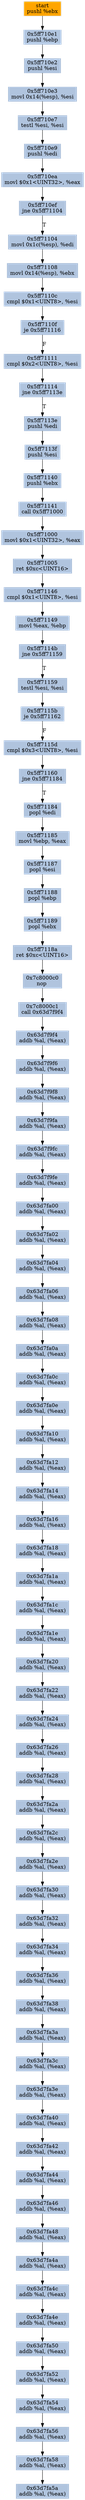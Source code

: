 digraph G {
node[shape=rectangle,style=filled,fillcolor=lightsteelblue,color=lightsteelblue]
bgcolor="transparent"
a0x5ff710e0pushl_ebx[label="start\npushl %ebx",color="lightgrey",fillcolor="orange"];
a0x5ff710e1pushl_ebp[label="0x5ff710e1\npushl %ebp"];
a0x5ff710e2pushl_esi[label="0x5ff710e2\npushl %esi"];
a0x5ff710e3movl_0x14esp__esi[label="0x5ff710e3\nmovl 0x14(%esp), %esi"];
a0x5ff710e7testl_esi_esi[label="0x5ff710e7\ntestl %esi, %esi"];
a0x5ff710e9pushl_edi[label="0x5ff710e9\npushl %edi"];
a0x5ff710eamovl_0x1UINT32_eax[label="0x5ff710ea\nmovl $0x1<UINT32>, %eax"];
a0x5ff710efjne_0x5ff71104[label="0x5ff710ef\njne 0x5ff71104"];
a0x5ff71104movl_0x1cesp__edi[label="0x5ff71104\nmovl 0x1c(%esp), %edi"];
a0x5ff71108movl_0x14esp__ebx[label="0x5ff71108\nmovl 0x14(%esp), %ebx"];
a0x5ff7110ccmpl_0x1UINT8_esi[label="0x5ff7110c\ncmpl $0x1<UINT8>, %esi"];
a0x5ff7110fje_0x5ff71116[label="0x5ff7110f\nje 0x5ff71116"];
a0x5ff71111cmpl_0x2UINT8_esi[label="0x5ff71111\ncmpl $0x2<UINT8>, %esi"];
a0x5ff71114jne_0x5ff7113e[label="0x5ff71114\njne 0x5ff7113e"];
a0x5ff7113epushl_edi[label="0x5ff7113e\npushl %edi"];
a0x5ff7113fpushl_esi[label="0x5ff7113f\npushl %esi"];
a0x5ff71140pushl_ebx[label="0x5ff71140\npushl %ebx"];
a0x5ff71141call_0x5ff71000[label="0x5ff71141\ncall 0x5ff71000"];
a0x5ff71000movl_0x1UINT32_eax[label="0x5ff71000\nmovl $0x1<UINT32>, %eax"];
a0x5ff71005ret_0xcUINT16[label="0x5ff71005\nret $0xc<UINT16>"];
a0x5ff71146cmpl_0x1UINT8_esi[label="0x5ff71146\ncmpl $0x1<UINT8>, %esi"];
a0x5ff71149movl_eax_ebp[label="0x5ff71149\nmovl %eax, %ebp"];
a0x5ff7114bjne_0x5ff71159[label="0x5ff7114b\njne 0x5ff71159"];
a0x5ff71159testl_esi_esi[label="0x5ff71159\ntestl %esi, %esi"];
a0x5ff7115bje_0x5ff71162[label="0x5ff7115b\nje 0x5ff71162"];
a0x5ff7115dcmpl_0x3UINT8_esi[label="0x5ff7115d\ncmpl $0x3<UINT8>, %esi"];
a0x5ff71160jne_0x5ff71184[label="0x5ff71160\njne 0x5ff71184"];
a0x5ff71184popl_edi[label="0x5ff71184\npopl %edi"];
a0x5ff71185movl_ebp_eax[label="0x5ff71185\nmovl %ebp, %eax"];
a0x5ff71187popl_esi[label="0x5ff71187\npopl %esi"];
a0x5ff71188popl_ebp[label="0x5ff71188\npopl %ebp"];
a0x5ff71189popl_ebx[label="0x5ff71189\npopl %ebx"];
a0x5ff7118aret_0xcUINT16[label="0x5ff7118a\nret $0xc<UINT16>"];
a0x7c8000c0nop_[label="0x7c8000c0\nnop "];
a0x7c8000c1call_0x63d7f9f4[label="0x7c8000c1\ncall 0x63d7f9f4"];
a0x63d7f9f4addb_al_eax_[label="0x63d7f9f4\naddb %al, (%eax)"];
a0x63d7f9f6addb_al_eax_[label="0x63d7f9f6\naddb %al, (%eax)"];
a0x63d7f9f8addb_al_eax_[label="0x63d7f9f8\naddb %al, (%eax)"];
a0x63d7f9faaddb_al_eax_[label="0x63d7f9fa\naddb %al, (%eax)"];
a0x63d7f9fcaddb_al_eax_[label="0x63d7f9fc\naddb %al, (%eax)"];
a0x63d7f9feaddb_al_eax_[label="0x63d7f9fe\naddb %al, (%eax)"];
a0x63d7fa00addb_al_eax_[label="0x63d7fa00\naddb %al, (%eax)"];
a0x63d7fa02addb_al_eax_[label="0x63d7fa02\naddb %al, (%eax)"];
a0x63d7fa04addb_al_eax_[label="0x63d7fa04\naddb %al, (%eax)"];
a0x63d7fa06addb_al_eax_[label="0x63d7fa06\naddb %al, (%eax)"];
a0x63d7fa08addb_al_eax_[label="0x63d7fa08\naddb %al, (%eax)"];
a0x63d7fa0aaddb_al_eax_[label="0x63d7fa0a\naddb %al, (%eax)"];
a0x63d7fa0caddb_al_eax_[label="0x63d7fa0c\naddb %al, (%eax)"];
a0x63d7fa0eaddb_al_eax_[label="0x63d7fa0e\naddb %al, (%eax)"];
a0x63d7fa10addb_al_eax_[label="0x63d7fa10\naddb %al, (%eax)"];
a0x63d7fa12addb_al_eax_[label="0x63d7fa12\naddb %al, (%eax)"];
a0x63d7fa14addb_al_eax_[label="0x63d7fa14\naddb %al, (%eax)"];
a0x63d7fa16addb_al_eax_[label="0x63d7fa16\naddb %al, (%eax)"];
a0x63d7fa18addb_al_eax_[label="0x63d7fa18\naddb %al, (%eax)"];
a0x63d7fa1aaddb_al_eax_[label="0x63d7fa1a\naddb %al, (%eax)"];
a0x63d7fa1caddb_al_eax_[label="0x63d7fa1c\naddb %al, (%eax)"];
a0x63d7fa1eaddb_al_eax_[label="0x63d7fa1e\naddb %al, (%eax)"];
a0x63d7fa20addb_al_eax_[label="0x63d7fa20\naddb %al, (%eax)"];
a0x63d7fa22addb_al_eax_[label="0x63d7fa22\naddb %al, (%eax)"];
a0x63d7fa24addb_al_eax_[label="0x63d7fa24\naddb %al, (%eax)"];
a0x63d7fa26addb_al_eax_[label="0x63d7fa26\naddb %al, (%eax)"];
a0x63d7fa28addb_al_eax_[label="0x63d7fa28\naddb %al, (%eax)"];
a0x63d7fa2aaddb_al_eax_[label="0x63d7fa2a\naddb %al, (%eax)"];
a0x63d7fa2caddb_al_eax_[label="0x63d7fa2c\naddb %al, (%eax)"];
a0x63d7fa2eaddb_al_eax_[label="0x63d7fa2e\naddb %al, (%eax)"];
a0x63d7fa30addb_al_eax_[label="0x63d7fa30\naddb %al, (%eax)"];
a0x63d7fa32addb_al_eax_[label="0x63d7fa32\naddb %al, (%eax)"];
a0x63d7fa34addb_al_eax_[label="0x63d7fa34\naddb %al, (%eax)"];
a0x63d7fa36addb_al_eax_[label="0x63d7fa36\naddb %al, (%eax)"];
a0x63d7fa38addb_al_eax_[label="0x63d7fa38\naddb %al, (%eax)"];
a0x63d7fa3aaddb_al_eax_[label="0x63d7fa3a\naddb %al, (%eax)"];
a0x63d7fa3caddb_al_eax_[label="0x63d7fa3c\naddb %al, (%eax)"];
a0x63d7fa3eaddb_al_eax_[label="0x63d7fa3e\naddb %al, (%eax)"];
a0x63d7fa40addb_al_eax_[label="0x63d7fa40\naddb %al, (%eax)"];
a0x63d7fa42addb_al_eax_[label="0x63d7fa42\naddb %al, (%eax)"];
a0x63d7fa44addb_al_eax_[label="0x63d7fa44\naddb %al, (%eax)"];
a0x63d7fa46addb_al_eax_[label="0x63d7fa46\naddb %al, (%eax)"];
a0x63d7fa48addb_al_eax_[label="0x63d7fa48\naddb %al, (%eax)"];
a0x63d7fa4aaddb_al_eax_[label="0x63d7fa4a\naddb %al, (%eax)"];
a0x63d7fa4caddb_al_eax_[label="0x63d7fa4c\naddb %al, (%eax)"];
a0x63d7fa4eaddb_al_eax_[label="0x63d7fa4e\naddb %al, (%eax)"];
a0x63d7fa50addb_al_eax_[label="0x63d7fa50\naddb %al, (%eax)"];
a0x63d7fa52addb_al_eax_[label="0x63d7fa52\naddb %al, (%eax)"];
a0x63d7fa54addb_al_eax_[label="0x63d7fa54\naddb %al, (%eax)"];
a0x63d7fa56addb_al_eax_[label="0x63d7fa56\naddb %al, (%eax)"];
a0x63d7fa58addb_al_eax_[label="0x63d7fa58\naddb %al, (%eax)"];
a0x63d7fa5aaddb_al_eax_[label="0x63d7fa5a\naddb %al, (%eax)"];
a0x5ff710e0pushl_ebx -> a0x5ff710e1pushl_ebp [color="#000000"];
a0x5ff710e1pushl_ebp -> a0x5ff710e2pushl_esi [color="#000000"];
a0x5ff710e2pushl_esi -> a0x5ff710e3movl_0x14esp__esi [color="#000000"];
a0x5ff710e3movl_0x14esp__esi -> a0x5ff710e7testl_esi_esi [color="#000000"];
a0x5ff710e7testl_esi_esi -> a0x5ff710e9pushl_edi [color="#000000"];
a0x5ff710e9pushl_edi -> a0x5ff710eamovl_0x1UINT32_eax [color="#000000"];
a0x5ff710eamovl_0x1UINT32_eax -> a0x5ff710efjne_0x5ff71104 [color="#000000"];
a0x5ff710efjne_0x5ff71104 -> a0x5ff71104movl_0x1cesp__edi [color="#000000",label="T"];
a0x5ff71104movl_0x1cesp__edi -> a0x5ff71108movl_0x14esp__ebx [color="#000000"];
a0x5ff71108movl_0x14esp__ebx -> a0x5ff7110ccmpl_0x1UINT8_esi [color="#000000"];
a0x5ff7110ccmpl_0x1UINT8_esi -> a0x5ff7110fje_0x5ff71116 [color="#000000"];
a0x5ff7110fje_0x5ff71116 -> a0x5ff71111cmpl_0x2UINT8_esi [color="#000000",label="F"];
a0x5ff71111cmpl_0x2UINT8_esi -> a0x5ff71114jne_0x5ff7113e [color="#000000"];
a0x5ff71114jne_0x5ff7113e -> a0x5ff7113epushl_edi [color="#000000",label="T"];
a0x5ff7113epushl_edi -> a0x5ff7113fpushl_esi [color="#000000"];
a0x5ff7113fpushl_esi -> a0x5ff71140pushl_ebx [color="#000000"];
a0x5ff71140pushl_ebx -> a0x5ff71141call_0x5ff71000 [color="#000000"];
a0x5ff71141call_0x5ff71000 -> a0x5ff71000movl_0x1UINT32_eax [color="#000000"];
a0x5ff71000movl_0x1UINT32_eax -> a0x5ff71005ret_0xcUINT16 [color="#000000"];
a0x5ff71005ret_0xcUINT16 -> a0x5ff71146cmpl_0x1UINT8_esi [color="#000000"];
a0x5ff71146cmpl_0x1UINT8_esi -> a0x5ff71149movl_eax_ebp [color="#000000"];
a0x5ff71149movl_eax_ebp -> a0x5ff7114bjne_0x5ff71159 [color="#000000"];
a0x5ff7114bjne_0x5ff71159 -> a0x5ff71159testl_esi_esi [color="#000000",label="T"];
a0x5ff71159testl_esi_esi -> a0x5ff7115bje_0x5ff71162 [color="#000000"];
a0x5ff7115bje_0x5ff71162 -> a0x5ff7115dcmpl_0x3UINT8_esi [color="#000000",label="F"];
a0x5ff7115dcmpl_0x3UINT8_esi -> a0x5ff71160jne_0x5ff71184 [color="#000000"];
a0x5ff71160jne_0x5ff71184 -> a0x5ff71184popl_edi [color="#000000",label="T"];
a0x5ff71184popl_edi -> a0x5ff71185movl_ebp_eax [color="#000000"];
a0x5ff71185movl_ebp_eax -> a0x5ff71187popl_esi [color="#000000"];
a0x5ff71187popl_esi -> a0x5ff71188popl_ebp [color="#000000"];
a0x5ff71188popl_ebp -> a0x5ff71189popl_ebx [color="#000000"];
a0x5ff71189popl_ebx -> a0x5ff7118aret_0xcUINT16 [color="#000000"];
a0x5ff7118aret_0xcUINT16 -> a0x7c8000c0nop_ [color="#000000"];
a0x7c8000c0nop_ -> a0x7c8000c1call_0x63d7f9f4 [color="#000000"];
a0x7c8000c1call_0x63d7f9f4 -> a0x63d7f9f4addb_al_eax_ [color="#000000"];
a0x63d7f9f4addb_al_eax_ -> a0x63d7f9f6addb_al_eax_ [color="#000000"];
a0x63d7f9f6addb_al_eax_ -> a0x63d7f9f8addb_al_eax_ [color="#000000"];
a0x63d7f9f8addb_al_eax_ -> a0x63d7f9faaddb_al_eax_ [color="#000000"];
a0x63d7f9faaddb_al_eax_ -> a0x63d7f9fcaddb_al_eax_ [color="#000000"];
a0x63d7f9fcaddb_al_eax_ -> a0x63d7f9feaddb_al_eax_ [color="#000000"];
a0x63d7f9feaddb_al_eax_ -> a0x63d7fa00addb_al_eax_ [color="#000000"];
a0x63d7fa00addb_al_eax_ -> a0x63d7fa02addb_al_eax_ [color="#000000"];
a0x63d7fa02addb_al_eax_ -> a0x63d7fa04addb_al_eax_ [color="#000000"];
a0x63d7fa04addb_al_eax_ -> a0x63d7fa06addb_al_eax_ [color="#000000"];
a0x63d7fa06addb_al_eax_ -> a0x63d7fa08addb_al_eax_ [color="#000000"];
a0x63d7fa08addb_al_eax_ -> a0x63d7fa0aaddb_al_eax_ [color="#000000"];
a0x63d7fa0aaddb_al_eax_ -> a0x63d7fa0caddb_al_eax_ [color="#000000"];
a0x63d7fa0caddb_al_eax_ -> a0x63d7fa0eaddb_al_eax_ [color="#000000"];
a0x63d7fa0eaddb_al_eax_ -> a0x63d7fa10addb_al_eax_ [color="#000000"];
a0x63d7fa10addb_al_eax_ -> a0x63d7fa12addb_al_eax_ [color="#000000"];
a0x63d7fa12addb_al_eax_ -> a0x63d7fa14addb_al_eax_ [color="#000000"];
a0x63d7fa14addb_al_eax_ -> a0x63d7fa16addb_al_eax_ [color="#000000"];
a0x63d7fa16addb_al_eax_ -> a0x63d7fa18addb_al_eax_ [color="#000000"];
a0x63d7fa18addb_al_eax_ -> a0x63d7fa1aaddb_al_eax_ [color="#000000"];
a0x63d7fa1aaddb_al_eax_ -> a0x63d7fa1caddb_al_eax_ [color="#000000"];
a0x63d7fa1caddb_al_eax_ -> a0x63d7fa1eaddb_al_eax_ [color="#000000"];
a0x63d7fa1eaddb_al_eax_ -> a0x63d7fa20addb_al_eax_ [color="#000000"];
a0x63d7fa20addb_al_eax_ -> a0x63d7fa22addb_al_eax_ [color="#000000"];
a0x63d7fa22addb_al_eax_ -> a0x63d7fa24addb_al_eax_ [color="#000000"];
a0x63d7fa24addb_al_eax_ -> a0x63d7fa26addb_al_eax_ [color="#000000"];
a0x63d7fa26addb_al_eax_ -> a0x63d7fa28addb_al_eax_ [color="#000000"];
a0x63d7fa28addb_al_eax_ -> a0x63d7fa2aaddb_al_eax_ [color="#000000"];
a0x63d7fa2aaddb_al_eax_ -> a0x63d7fa2caddb_al_eax_ [color="#000000"];
a0x63d7fa2caddb_al_eax_ -> a0x63d7fa2eaddb_al_eax_ [color="#000000"];
a0x63d7fa2eaddb_al_eax_ -> a0x63d7fa30addb_al_eax_ [color="#000000"];
a0x63d7fa30addb_al_eax_ -> a0x63d7fa32addb_al_eax_ [color="#000000"];
a0x63d7fa32addb_al_eax_ -> a0x63d7fa34addb_al_eax_ [color="#000000"];
a0x63d7fa34addb_al_eax_ -> a0x63d7fa36addb_al_eax_ [color="#000000"];
a0x63d7fa36addb_al_eax_ -> a0x63d7fa38addb_al_eax_ [color="#000000"];
a0x63d7fa38addb_al_eax_ -> a0x63d7fa3aaddb_al_eax_ [color="#000000"];
a0x63d7fa3aaddb_al_eax_ -> a0x63d7fa3caddb_al_eax_ [color="#000000"];
a0x63d7fa3caddb_al_eax_ -> a0x63d7fa3eaddb_al_eax_ [color="#000000"];
a0x63d7fa3eaddb_al_eax_ -> a0x63d7fa40addb_al_eax_ [color="#000000"];
a0x63d7fa40addb_al_eax_ -> a0x63d7fa42addb_al_eax_ [color="#000000"];
a0x63d7fa42addb_al_eax_ -> a0x63d7fa44addb_al_eax_ [color="#000000"];
a0x63d7fa44addb_al_eax_ -> a0x63d7fa46addb_al_eax_ [color="#000000"];
a0x63d7fa46addb_al_eax_ -> a0x63d7fa48addb_al_eax_ [color="#000000"];
a0x63d7fa48addb_al_eax_ -> a0x63d7fa4aaddb_al_eax_ [color="#000000"];
a0x63d7fa4aaddb_al_eax_ -> a0x63d7fa4caddb_al_eax_ [color="#000000"];
a0x63d7fa4caddb_al_eax_ -> a0x63d7fa4eaddb_al_eax_ [color="#000000"];
a0x63d7fa4eaddb_al_eax_ -> a0x63d7fa50addb_al_eax_ [color="#000000"];
a0x63d7fa50addb_al_eax_ -> a0x63d7fa52addb_al_eax_ [color="#000000"];
a0x63d7fa52addb_al_eax_ -> a0x63d7fa54addb_al_eax_ [color="#000000"];
a0x63d7fa54addb_al_eax_ -> a0x63d7fa56addb_al_eax_ [color="#000000"];
a0x63d7fa56addb_al_eax_ -> a0x63d7fa58addb_al_eax_ [color="#000000"];
a0x63d7fa58addb_al_eax_ -> a0x63d7fa5aaddb_al_eax_ [color="#000000"];
}
